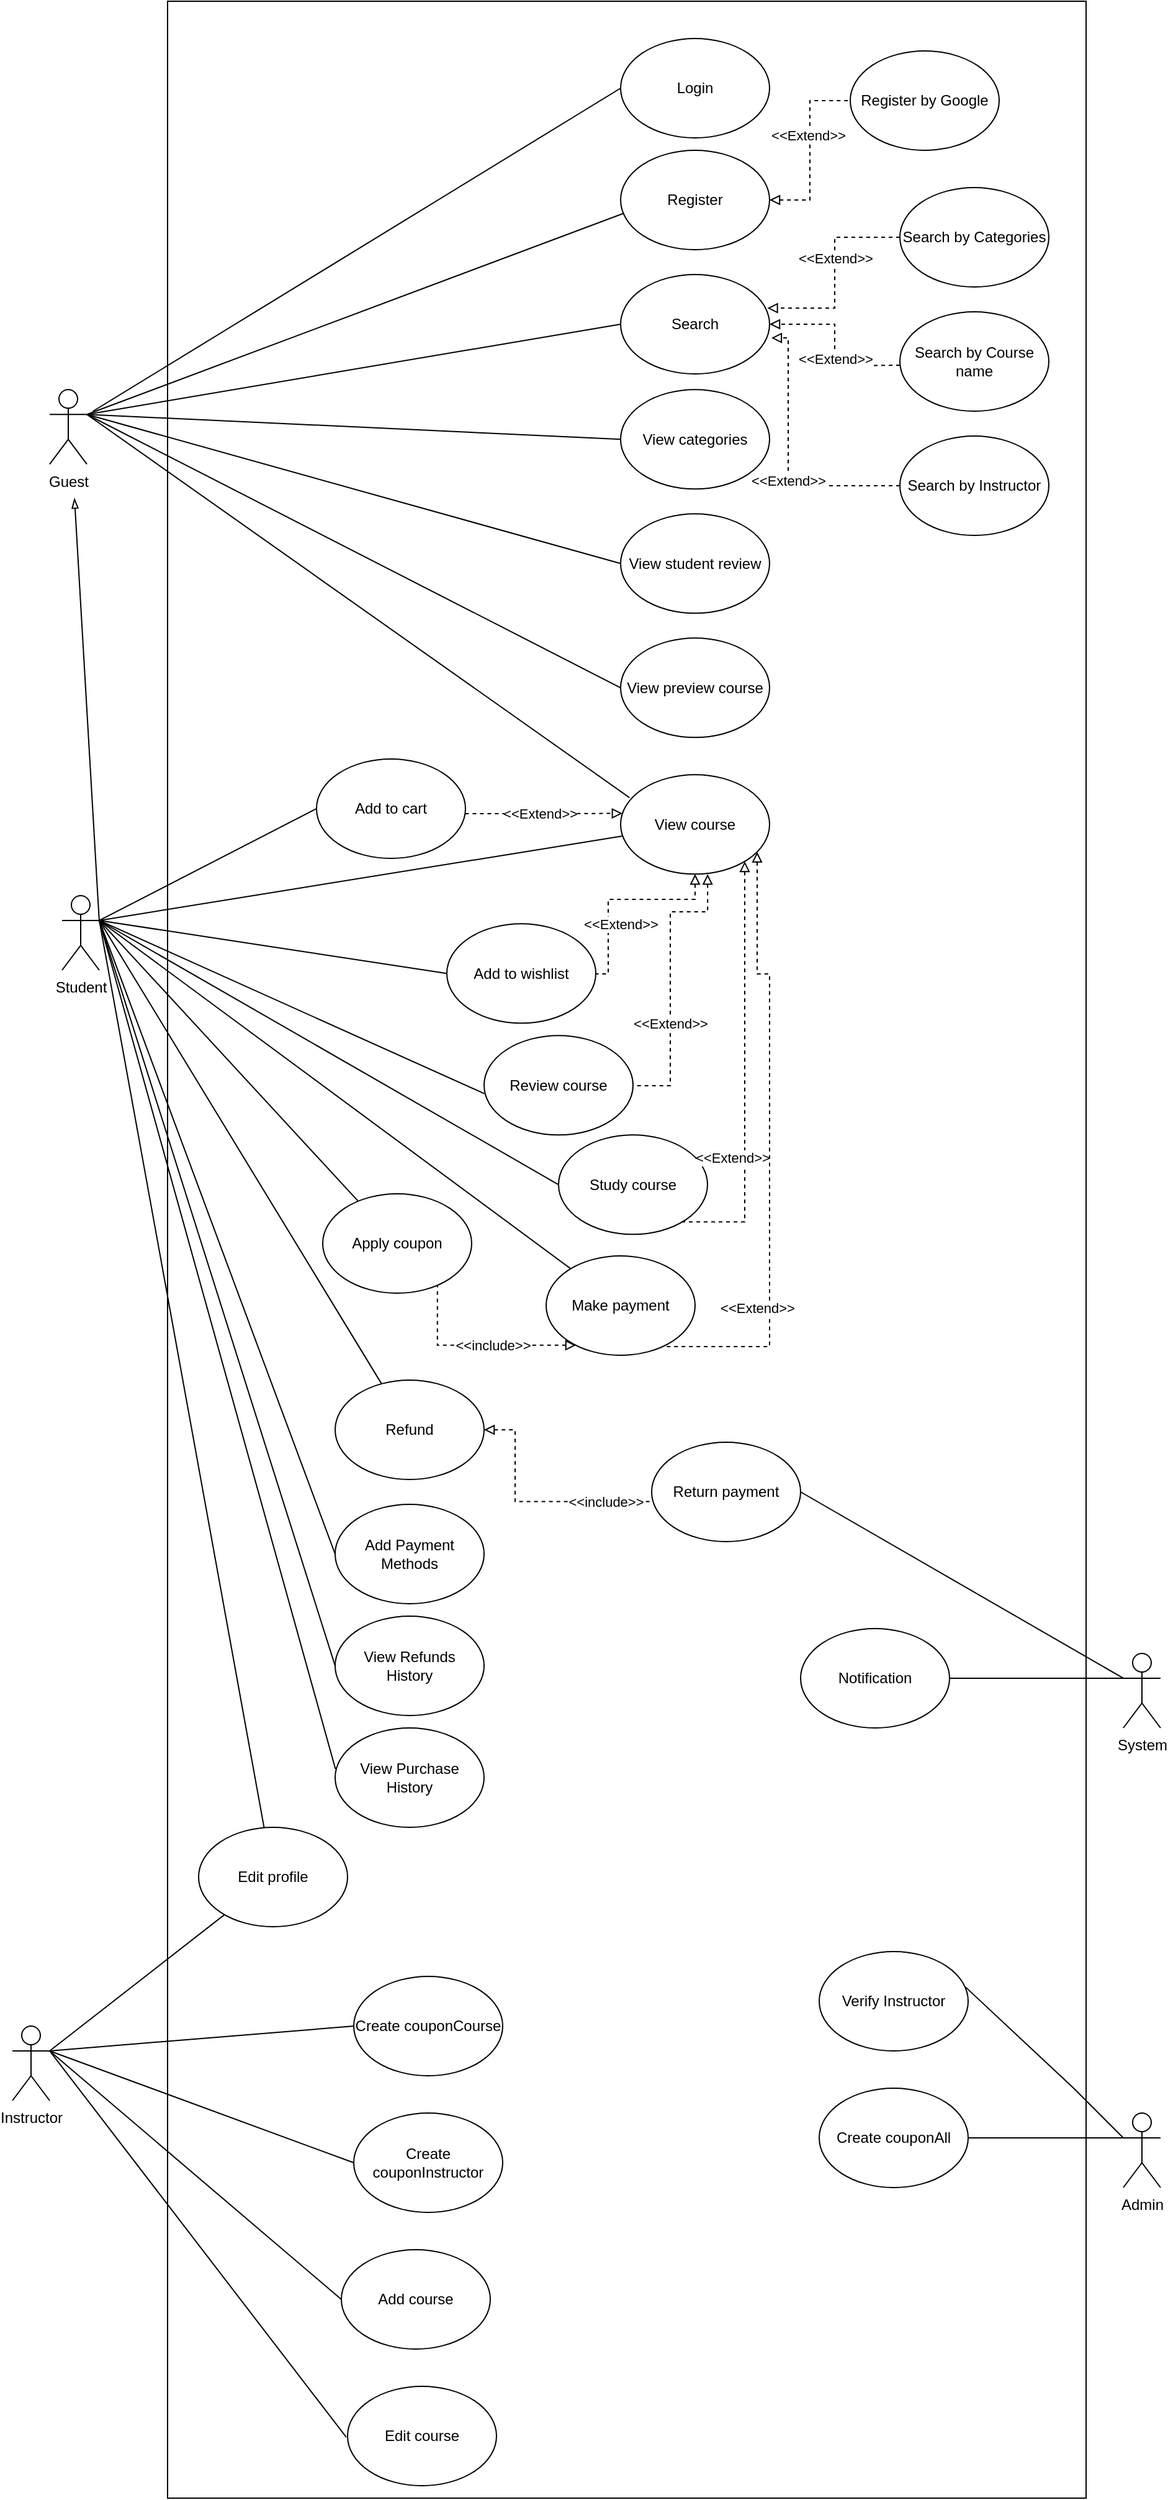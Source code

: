 <mxfile version="21.1.1" type="github">
  <diagram name="Page-1" id="NdD3XxwZcL9HfhGW4-kb">
    <mxGraphModel dx="4440" dy="5350" grid="1" gridSize="10" guides="1" tooltips="1" connect="1" arrows="1" fold="1" page="1" pageScale="1" pageWidth="850" pageHeight="1100" math="0" shadow="0">
      <root>
        <mxCell id="0" />
        <mxCell id="1" parent="0" />
        <mxCell id="q436bPKmCXlvHji29vo7-1" value="" style="rounded=0;whiteSpace=wrap;html=1;fillColor=none;" vertex="1" parent="1">
          <mxGeometry x="230" y="-190" width="740" height="2010" as="geometry" />
        </mxCell>
        <mxCell id="q436bPKmCXlvHji29vo7-2" value="Admin&lt;br&gt;" style="shape=umlActor;verticalLabelPosition=bottom;verticalAlign=top;html=1;outlineConnect=0;" vertex="1" parent="1">
          <mxGeometry x="1000" y="1510" width="30" height="60" as="geometry" />
        </mxCell>
        <mxCell id="q436bPKmCXlvHji29vo7-3" value="Guest" style="shape=umlActor;verticalLabelPosition=bottom;verticalAlign=top;html=1;outlineConnect=0;" vertex="1" parent="1">
          <mxGeometry x="135" y="122.64" width="30" height="60" as="geometry" />
        </mxCell>
        <mxCell id="q436bPKmCXlvHji29vo7-4" value="Student" style="shape=umlActor;verticalLabelPosition=bottom;verticalAlign=top;html=1;outlineConnect=0;" vertex="1" parent="1">
          <mxGeometry x="145" y="530" width="30" height="60" as="geometry" />
        </mxCell>
        <mxCell id="q436bPKmCXlvHji29vo7-5" value="Instructor" style="shape=umlActor;verticalLabelPosition=bottom;verticalAlign=top;html=1;outlineConnect=0;" vertex="1" parent="1">
          <mxGeometry x="105" y="1440" width="30" height="60" as="geometry" />
        </mxCell>
        <mxCell id="q436bPKmCXlvHji29vo7-6" value="Search" style="ellipse;whiteSpace=wrap;html=1;" vertex="1" parent="1">
          <mxGeometry x="595" y="30" width="120" height="80" as="geometry" />
        </mxCell>
        <mxCell id="q436bPKmCXlvHji29vo7-7" value="View categories" style="ellipse;whiteSpace=wrap;html=1;" vertex="1" parent="1">
          <mxGeometry x="595" y="122.64" width="120" height="80" as="geometry" />
        </mxCell>
        <mxCell id="q436bPKmCXlvHji29vo7-8" value="View student review" style="ellipse;whiteSpace=wrap;html=1;" vertex="1" parent="1">
          <mxGeometry x="595" y="222.64" width="120" height="80" as="geometry" />
        </mxCell>
        <mxCell id="q436bPKmCXlvHji29vo7-9" value="View preview course" style="ellipse;whiteSpace=wrap;html=1;" vertex="1" parent="1">
          <mxGeometry x="595" y="322.64" width="120" height="80" as="geometry" />
        </mxCell>
        <mxCell id="q436bPKmCXlvHji29vo7-10" style="edgeStyle=orthogonalEdgeStyle;rounded=0;orthogonalLoop=1;jettySize=auto;html=1;exitX=0.5;exitY=1;exitDx=0;exitDy=0;endArrow=none;endFill=0;startArrow=block;startFill=0;dashed=1;" edge="1" parent="1" source="q436bPKmCXlvHji29vo7-12" target="q436bPKmCXlvHji29vo7-15">
          <mxGeometry relative="1" as="geometry">
            <mxPoint x="735" y="612.64" as="targetPoint" />
            <Array as="points">
              <mxPoint x="655" y="533" />
              <mxPoint x="585" y="533" />
              <mxPoint x="585" y="593" />
            </Array>
          </mxGeometry>
        </mxCell>
        <mxCell id="q436bPKmCXlvHji29vo7-11" value="&amp;lt;&amp;lt;Extend&amp;gt;&amp;gt;" style="edgeLabel;html=1;align=center;verticalAlign=middle;resizable=0;points=[];" connectable="0" vertex="1" parent="q436bPKmCXlvHji29vo7-10">
          <mxGeometry x="0.209" y="5" relative="1" as="geometry">
            <mxPoint x="5" y="13" as="offset" />
          </mxGeometry>
        </mxCell>
        <mxCell id="q436bPKmCXlvHji29vo7-12" value="View course" style="ellipse;whiteSpace=wrap;html=1;" vertex="1" parent="1">
          <mxGeometry x="595" y="432.64" width="120" height="80" as="geometry" />
        </mxCell>
        <mxCell id="q436bPKmCXlvHji29vo7-13" style="edgeStyle=orthogonalEdgeStyle;rounded=0;orthogonalLoop=1;jettySize=auto;html=1;entryX=0.012;entryY=0.389;entryDx=0;entryDy=0;entryPerimeter=0;endArrow=block;endFill=0;dashed=1;" edge="1" parent="1" source="q436bPKmCXlvHji29vo7-14" target="q436bPKmCXlvHji29vo7-12">
          <mxGeometry relative="1" as="geometry">
            <Array as="points">
              <mxPoint x="510" y="464" />
              <mxPoint x="510" y="464" />
            </Array>
          </mxGeometry>
        </mxCell>
        <mxCell id="q436bPKmCXlvHji29vo7-14" value="Add to cart" style="ellipse;whiteSpace=wrap;html=1;" vertex="1" parent="1">
          <mxGeometry x="350" y="420" width="120" height="80" as="geometry" />
        </mxCell>
        <mxCell id="q436bPKmCXlvHji29vo7-15" value="Add to wishlist" style="ellipse;whiteSpace=wrap;html=1;" vertex="1" parent="1">
          <mxGeometry x="455" y="552.64" width="120" height="80" as="geometry" />
        </mxCell>
        <mxCell id="q436bPKmCXlvHji29vo7-16" value="Review course" style="ellipse;whiteSpace=wrap;html=1;" vertex="1" parent="1">
          <mxGeometry x="485" y="642.64" width="120" height="80" as="geometry" />
        </mxCell>
        <mxCell id="q436bPKmCXlvHji29vo7-17" value="Study course" style="ellipse;whiteSpace=wrap;html=1;" vertex="1" parent="1">
          <mxGeometry x="545" y="722.64" width="120" height="80" as="geometry" />
        </mxCell>
        <mxCell id="q436bPKmCXlvHji29vo7-18" style="edgeStyle=orthogonalEdgeStyle;rounded=0;orthogonalLoop=1;jettySize=auto;html=1;startArrow=block;startFill=0;endArrow=none;endFill=0;exitX=0.2;exitY=0.899;exitDx=0;exitDy=0;exitPerimeter=0;dashed=1;" edge="1" parent="1" source="q436bPKmCXlvHji29vo7-20">
          <mxGeometry relative="1" as="geometry">
            <mxPoint x="534.984" y="879.424" as="sourcePoint" />
            <mxPoint x="447.41" y="828.852" as="targetPoint" />
            <Array as="points">
              <mxPoint x="447" y="892" />
            </Array>
          </mxGeometry>
        </mxCell>
        <mxCell id="q436bPKmCXlvHji29vo7-19" value="&amp;lt;&amp;lt;include&amp;gt;&amp;gt;" style="edgeLabel;html=1;align=center;verticalAlign=middle;resizable=0;points=[];" connectable="0" vertex="1" parent="q436bPKmCXlvHji29vo7-18">
          <mxGeometry x="0.722" y="1" relative="1" as="geometry">
            <mxPoint x="45" y="39" as="offset" />
          </mxGeometry>
        </mxCell>
        <mxCell id="q436bPKmCXlvHji29vo7-20" value="Make payment" style="ellipse;whiteSpace=wrap;html=1;" vertex="1" parent="1">
          <mxGeometry x="535" y="820" width="120" height="80" as="geometry" />
        </mxCell>
        <mxCell id="q436bPKmCXlvHji29vo7-21" value="Apply coupon" style="ellipse;whiteSpace=wrap;html=1;" vertex="1" parent="1">
          <mxGeometry x="355" y="770" width="120" height="80" as="geometry" />
        </mxCell>
        <mxCell id="q436bPKmCXlvHji29vo7-22" value="Refund" style="ellipse;whiteSpace=wrap;html=1;" vertex="1" parent="1">
          <mxGeometry x="365" y="920" width="120" height="80" as="geometry" />
        </mxCell>
        <mxCell id="q436bPKmCXlvHji29vo7-23" value="Return payment" style="ellipse;whiteSpace=wrap;html=1;" vertex="1" parent="1">
          <mxGeometry x="620" y="970" width="120" height="80" as="geometry" />
        </mxCell>
        <mxCell id="q436bPKmCXlvHji29vo7-24" value="Create couponAll" style="ellipse;whiteSpace=wrap;html=1;" vertex="1" parent="1">
          <mxGeometry x="755" y="1490" width="120" height="80" as="geometry" />
        </mxCell>
        <mxCell id="q436bPKmCXlvHji29vo7-25" value="Create couponCourse" style="ellipse;whiteSpace=wrap;html=1;" vertex="1" parent="1">
          <mxGeometry x="380" y="1400" width="120" height="80" as="geometry" />
        </mxCell>
        <mxCell id="q436bPKmCXlvHji29vo7-26" value="Create couponInstructor" style="ellipse;whiteSpace=wrap;html=1;" vertex="1" parent="1">
          <mxGeometry x="380" y="1510" width="120" height="80" as="geometry" />
        </mxCell>
        <mxCell id="q436bPKmCXlvHji29vo7-27" value="Add course" style="ellipse;whiteSpace=wrap;html=1;" vertex="1" parent="1">
          <mxGeometry x="370" y="1620" width="120" height="80" as="geometry" />
        </mxCell>
        <mxCell id="q436bPKmCXlvHji29vo7-28" value="Edit profile" style="ellipse;whiteSpace=wrap;html=1;" vertex="1" parent="1">
          <mxGeometry x="255" y="1280" width="120" height="80" as="geometry" />
        </mxCell>
        <mxCell id="q436bPKmCXlvHji29vo7-29" value="Edit course" style="ellipse;whiteSpace=wrap;html=1;" vertex="1" parent="1">
          <mxGeometry x="375" y="1730" width="120" height="80" as="geometry" />
        </mxCell>
        <mxCell id="q436bPKmCXlvHji29vo7-30" value="" style="endArrow=none;html=1;rounded=0;exitX=1;exitY=0.333;exitDx=0;exitDy=0;exitPerimeter=0;" edge="1" parent="1" source="q436bPKmCXlvHji29vo7-3">
          <mxGeometry width="50" height="50" relative="1" as="geometry">
            <mxPoint x="365" y="152.64" as="sourcePoint" />
            <mxPoint x="595" y="70" as="targetPoint" />
          </mxGeometry>
        </mxCell>
        <mxCell id="q436bPKmCXlvHji29vo7-31" value="" style="endArrow=none;html=1;rounded=0;entryX=0;entryY=0.5;entryDx=0;entryDy=0;exitX=1;exitY=0.333;exitDx=0;exitDy=0;exitPerimeter=0;" edge="1" parent="1" source="q436bPKmCXlvHji29vo7-3" target="q436bPKmCXlvHji29vo7-7">
          <mxGeometry width="50" height="50" relative="1" as="geometry">
            <mxPoint x="245" y="140" as="sourcePoint" />
            <mxPoint x="575" y="102.64" as="targetPoint" />
          </mxGeometry>
        </mxCell>
        <mxCell id="q436bPKmCXlvHji29vo7-32" value="" style="endArrow=none;html=1;rounded=0;exitX=1;exitY=0.333;exitDx=0;exitDy=0;exitPerimeter=0;entryX=0;entryY=0.5;entryDx=0;entryDy=0;" edge="1" parent="1" source="q436bPKmCXlvHji29vo7-3" target="q436bPKmCXlvHji29vo7-8">
          <mxGeometry width="50" height="50" relative="1" as="geometry">
            <mxPoint x="525" y="152.64" as="sourcePoint" />
            <mxPoint x="575" y="102.64" as="targetPoint" />
          </mxGeometry>
        </mxCell>
        <mxCell id="q436bPKmCXlvHji29vo7-33" value="" style="endArrow=none;html=1;rounded=0;exitX=0;exitY=0.333;exitDx=0;exitDy=0;exitPerimeter=0;entryX=1;entryY=0.5;entryDx=0;entryDy=0;" edge="1" parent="1" source="q436bPKmCXlvHji29vo7-2" target="q436bPKmCXlvHji29vo7-24">
          <mxGeometry width="50" height="50" relative="1" as="geometry">
            <mxPoint x="790" y="1172.64" as="sourcePoint" />
            <mxPoint x="840" y="1122.64" as="targetPoint" />
          </mxGeometry>
        </mxCell>
        <mxCell id="q436bPKmCXlvHji29vo7-34" value="" style="endArrow=none;html=1;rounded=0;entryX=0;entryY=0.5;entryDx=0;entryDy=0;exitX=1;exitY=0.333;exitDx=0;exitDy=0;exitPerimeter=0;" edge="1" parent="1" source="q436bPKmCXlvHji29vo7-3" target="q436bPKmCXlvHji29vo7-9">
          <mxGeometry width="50" height="50" relative="1" as="geometry">
            <mxPoint x="165" y="150" as="sourcePoint" />
            <mxPoint x="725" y="272.64" as="targetPoint" />
          </mxGeometry>
        </mxCell>
        <mxCell id="q436bPKmCXlvHji29vo7-35" value="" style="endArrow=none;html=1;rounded=0;entryX=0.059;entryY=0.23;entryDx=0;entryDy=0;exitX=1;exitY=0.333;exitDx=0;exitDy=0;exitPerimeter=0;entryPerimeter=0;" edge="1" parent="1" source="q436bPKmCXlvHji29vo7-3" target="q436bPKmCXlvHji29vo7-12">
          <mxGeometry width="50" height="50" relative="1" as="geometry">
            <mxPoint x="165" y="140" as="sourcePoint" />
            <mxPoint x="725" y="272.64" as="targetPoint" />
          </mxGeometry>
        </mxCell>
        <mxCell id="q436bPKmCXlvHji29vo7-36" value="" style="endArrow=none;html=1;rounded=0;entryX=0;entryY=0.5;entryDx=0;entryDy=0;exitX=1;exitY=0.333;exitDx=0;exitDy=0;exitPerimeter=0;" edge="1" parent="1" source="q436bPKmCXlvHji29vo7-4" target="q436bPKmCXlvHji29vo7-14">
          <mxGeometry width="50" height="50" relative="1" as="geometry">
            <mxPoint x="345" y="592.64" as="sourcePoint" />
            <mxPoint x="725" y="532.64" as="targetPoint" />
          </mxGeometry>
        </mxCell>
        <mxCell id="q436bPKmCXlvHji29vo7-37" value="" style="endArrow=none;html=1;rounded=0;exitX=1;exitY=0.333;exitDx=0;exitDy=0;exitPerimeter=0;" edge="1" parent="1" source="q436bPKmCXlvHji29vo7-4" target="q436bPKmCXlvHji29vo7-12">
          <mxGeometry width="50" height="50" relative="1" as="geometry">
            <mxPoint x="675" y="502.64" as="sourcePoint" />
            <mxPoint x="725" y="452.64" as="targetPoint" />
          </mxGeometry>
        </mxCell>
        <mxCell id="q436bPKmCXlvHji29vo7-38" value="" style="endArrow=none;html=1;rounded=0;entryX=0;entryY=0.5;entryDx=0;entryDy=0;" edge="1" parent="1" target="q436bPKmCXlvHji29vo7-15">
          <mxGeometry width="50" height="50" relative="1" as="geometry">
            <mxPoint x="175" y="550" as="sourcePoint" />
            <mxPoint x="725" y="452.64" as="targetPoint" />
          </mxGeometry>
        </mxCell>
        <mxCell id="q436bPKmCXlvHji29vo7-39" value="" style="endArrow=none;html=1;rounded=0;exitX=1;exitY=0.333;exitDx=0;exitDy=0;exitPerimeter=0;entryX=0.003;entryY=0.585;entryDx=0;entryDy=0;entryPerimeter=0;" edge="1" parent="1" source="q436bPKmCXlvHji29vo7-4" target="q436bPKmCXlvHji29vo7-16">
          <mxGeometry width="50" height="50" relative="1" as="geometry">
            <mxPoint x="675" y="762.64" as="sourcePoint" />
            <mxPoint x="725" y="712.64" as="targetPoint" />
          </mxGeometry>
        </mxCell>
        <mxCell id="q436bPKmCXlvHji29vo7-40" value="" style="endArrow=none;html=1;rounded=0;entryX=0;entryY=0.5;entryDx=0;entryDy=0;" edge="1" parent="1" target="q436bPKmCXlvHji29vo7-17">
          <mxGeometry width="50" height="50" relative="1" as="geometry">
            <mxPoint x="175" y="550" as="sourcePoint" />
            <mxPoint x="725" y="712.64" as="targetPoint" />
          </mxGeometry>
        </mxCell>
        <mxCell id="q436bPKmCXlvHji29vo7-41" value="" style="endArrow=none;html=1;rounded=0;" edge="1" parent="1" target="q436bPKmCXlvHji29vo7-20">
          <mxGeometry width="50" height="50" relative="1" as="geometry">
            <mxPoint x="175" y="550" as="sourcePoint" />
            <mxPoint x="526.32" y="884.56" as="targetPoint" />
          </mxGeometry>
        </mxCell>
        <mxCell id="q436bPKmCXlvHji29vo7-42" style="edgeStyle=orthogonalEdgeStyle;rounded=0;orthogonalLoop=1;jettySize=auto;html=1;exitX=0.584;exitY=1;exitDx=0;exitDy=0;endArrow=none;endFill=0;exitPerimeter=0;startArrow=block;startFill=0;dashed=1;" edge="1" parent="1" source="q436bPKmCXlvHji29vo7-12" target="q436bPKmCXlvHji29vo7-16">
          <mxGeometry relative="1" as="geometry">
            <mxPoint x="695" y="662.64" as="targetPoint" />
            <mxPoint x="665" y="522.64" as="sourcePoint" />
            <Array as="points">
              <mxPoint x="665" y="543" />
              <mxPoint x="635" y="543" />
              <mxPoint x="635" y="683" />
            </Array>
          </mxGeometry>
        </mxCell>
        <mxCell id="q436bPKmCXlvHji29vo7-43" value="&amp;lt;&amp;lt;Extend&amp;gt;&amp;gt;" style="edgeLabel;html=1;align=center;verticalAlign=middle;resizable=0;points=[];" connectable="0" vertex="1" parent="q436bPKmCXlvHji29vo7-42">
          <mxGeometry x="0.209" y="5" relative="1" as="geometry">
            <mxPoint x="-5" y="11" as="offset" />
          </mxGeometry>
        </mxCell>
        <mxCell id="q436bPKmCXlvHji29vo7-44" style="edgeStyle=orthogonalEdgeStyle;rounded=0;orthogonalLoop=1;jettySize=auto;html=1;endArrow=none;endFill=0;startArrow=block;startFill=0;dashed=1;" edge="1" parent="1" source="q436bPKmCXlvHji29vo7-12">
          <mxGeometry relative="1" as="geometry">
            <mxPoint x="645" y="792.64" as="targetPoint" />
            <mxPoint x="705" y="533.64" as="sourcePoint" />
            <Array as="points">
              <mxPoint x="695" y="793" />
            </Array>
          </mxGeometry>
        </mxCell>
        <mxCell id="q436bPKmCXlvHji29vo7-45" value="&amp;lt;&amp;lt;Extend&amp;gt;&amp;gt;" style="edgeLabel;html=1;align=center;verticalAlign=middle;resizable=0;points=[];" connectable="0" vertex="1" parent="q436bPKmCXlvHji29vo7-44">
          <mxGeometry x="0.209" y="5" relative="1" as="geometry">
            <mxPoint x="-15" y="33" as="offset" />
          </mxGeometry>
        </mxCell>
        <mxCell id="q436bPKmCXlvHji29vo7-46" style="edgeStyle=orthogonalEdgeStyle;rounded=0;orthogonalLoop=1;jettySize=auto;html=1;endArrow=none;endFill=0;startArrow=block;startFill=0;dashed=1;" edge="1" parent="1" source="q436bPKmCXlvHji29vo7-12" target="q436bPKmCXlvHji29vo7-20">
          <mxGeometry relative="1" as="geometry">
            <mxPoint x="645" y="892.64" as="targetPoint" />
            <mxPoint x="685" y="520.64" as="sourcePoint" />
            <Array as="points">
              <mxPoint x="705" y="593" />
              <mxPoint x="715" y="593" />
              <mxPoint x="715" y="893" />
            </Array>
          </mxGeometry>
        </mxCell>
        <mxCell id="q436bPKmCXlvHji29vo7-47" value="&amp;lt;&amp;lt;Extend&amp;gt;&amp;gt;" style="edgeLabel;html=1;align=center;verticalAlign=middle;resizable=0;points=[];" connectable="0" vertex="1" parent="q436bPKmCXlvHji29vo7-46">
          <mxGeometry x="0.209" y="5" relative="1" as="geometry">
            <mxPoint x="-15" y="78" as="offset" />
          </mxGeometry>
        </mxCell>
        <mxCell id="q436bPKmCXlvHji29vo7-48" value="" style="endArrow=none;html=1;rounded=0;" edge="1" parent="1" source="q436bPKmCXlvHji29vo7-21">
          <mxGeometry width="50" height="50" relative="1" as="geometry">
            <mxPoint x="285" y="950" as="sourcePoint" />
            <mxPoint x="175" y="550" as="targetPoint" />
          </mxGeometry>
        </mxCell>
        <mxCell id="q436bPKmCXlvHji29vo7-49" value="" style="endArrow=none;html=1;rounded=0;" edge="1" parent="1" source="q436bPKmCXlvHji29vo7-22">
          <mxGeometry width="50" height="50" relative="1" as="geometry">
            <mxPoint x="195" y="790" as="sourcePoint" />
            <mxPoint x="175" y="550" as="targetPoint" />
          </mxGeometry>
        </mxCell>
        <mxCell id="q436bPKmCXlvHji29vo7-50" value="" style="endArrow=none;html=1;rounded=0;exitX=1;exitY=0.333;exitDx=0;exitDy=0;exitPerimeter=0;" edge="1" parent="1" source="q436bPKmCXlvHji29vo7-5" target="q436bPKmCXlvHji29vo7-28">
          <mxGeometry width="50" height="50" relative="1" as="geometry">
            <mxPoint x="375" y="1100" as="sourcePoint" />
            <mxPoint x="425" y="1050" as="targetPoint" />
          </mxGeometry>
        </mxCell>
        <mxCell id="q436bPKmCXlvHji29vo7-51" value="" style="endArrow=none;html=1;rounded=0;entryX=1;entryY=0.333;entryDx=0;entryDy=0;entryPerimeter=0;" edge="1" parent="1" source="q436bPKmCXlvHji29vo7-28" target="q436bPKmCXlvHji29vo7-4">
          <mxGeometry width="50" height="50" relative="1" as="geometry">
            <mxPoint x="375" y="860" as="sourcePoint" />
            <mxPoint x="325" y="590" as="targetPoint" />
          </mxGeometry>
        </mxCell>
        <mxCell id="q436bPKmCXlvHji29vo7-52" style="edgeStyle=orthogonalEdgeStyle;rounded=0;orthogonalLoop=1;jettySize=auto;html=1;entryX=-0.013;entryY=0.597;entryDx=0;entryDy=0;startArrow=block;startFill=0;endArrow=none;endFill=0;dashed=1;exitX=1;exitY=0.5;exitDx=0;exitDy=0;entryPerimeter=0;" edge="1" parent="1" source="q436bPKmCXlvHji29vo7-22" target="q436bPKmCXlvHji29vo7-23">
          <mxGeometry relative="1" as="geometry">
            <mxPoint x="425" y="1000" as="sourcePoint" />
            <mxPoint x="265" y="1050" as="targetPoint" />
            <Array as="points">
              <mxPoint x="510" y="960" />
              <mxPoint x="510" y="1018" />
            </Array>
          </mxGeometry>
        </mxCell>
        <mxCell id="q436bPKmCXlvHji29vo7-53" value="&amp;lt;&amp;lt;include&amp;gt;&amp;gt;" style="edgeLabel;html=1;align=center;verticalAlign=middle;resizable=0;points=[];" connectable="0" vertex="1" parent="q436bPKmCXlvHji29vo7-52">
          <mxGeometry x="0.316" relative="1" as="geometry">
            <mxPoint x="30" as="offset" />
          </mxGeometry>
        </mxCell>
        <mxCell id="q436bPKmCXlvHji29vo7-54" value="" style="endArrow=none;html=1;rounded=0;entryX=1;entryY=0.333;entryDx=0;entryDy=0;entryPerimeter=0;exitX=0.033;exitY=0.637;exitDx=0;exitDy=0;exitPerimeter=0;" edge="1" parent="1" target="q436bPKmCXlvHji29vo7-5">
          <mxGeometry width="50" height="50" relative="1" as="geometry">
            <mxPoint x="373.96" y="1770.96" as="sourcePoint" />
            <mxPoint x="-100" y="2180" as="targetPoint" />
          </mxGeometry>
        </mxCell>
        <mxCell id="q436bPKmCXlvHji29vo7-55" value="" style="endArrow=none;html=1;rounded=0;exitX=0;exitY=0.5;exitDx=0;exitDy=0;" edge="1" parent="1" source="q436bPKmCXlvHji29vo7-27">
          <mxGeometry width="50" height="50" relative="1" as="geometry">
            <mxPoint x="-150" y="2020" as="sourcePoint" />
            <mxPoint x="135" y="1460" as="targetPoint" />
          </mxGeometry>
        </mxCell>
        <mxCell id="q436bPKmCXlvHji29vo7-56" value="" style="endArrow=none;html=1;rounded=0;exitX=0;exitY=0.5;exitDx=0;exitDy=0;entryX=1;entryY=0.333;entryDx=0;entryDy=0;entryPerimeter=0;" edge="1" parent="1" source="q436bPKmCXlvHji29vo7-26" target="q436bPKmCXlvHji29vo7-5">
          <mxGeometry width="50" height="50" relative="1" as="geometry">
            <mxPoint x="-150" y="2020" as="sourcePoint" />
            <mxPoint x="150" y="1820" as="targetPoint" />
          </mxGeometry>
        </mxCell>
        <mxCell id="q436bPKmCXlvHji29vo7-57" value="" style="endArrow=none;html=1;rounded=0;exitX=0;exitY=0.5;exitDx=0;exitDy=0;entryX=1;entryY=0.333;entryDx=0;entryDy=0;entryPerimeter=0;" edge="1" parent="1" source="q436bPKmCXlvHji29vo7-25" target="q436bPKmCXlvHji29vo7-5">
          <mxGeometry width="50" height="50" relative="1" as="geometry">
            <mxPoint x="-150" y="2020" as="sourcePoint" />
            <mxPoint x="80" y="1940" as="targetPoint" />
          </mxGeometry>
        </mxCell>
        <mxCell id="q436bPKmCXlvHji29vo7-58" value="" style="endArrow=blockThin;html=1;rounded=0;endFill=0;" edge="1" parent="1">
          <mxGeometry width="50" height="50" relative="1" as="geometry">
            <mxPoint x="175" y="551.28" as="sourcePoint" />
            <mxPoint x="155" y="210" as="targetPoint" />
          </mxGeometry>
        </mxCell>
        <mxCell id="q436bPKmCXlvHji29vo7-59" value="Login" style="ellipse;whiteSpace=wrap;html=1;" vertex="1" parent="1">
          <mxGeometry x="595" y="-160" width="120" height="80" as="geometry" />
        </mxCell>
        <mxCell id="q436bPKmCXlvHji29vo7-60" style="edgeStyle=orthogonalEdgeStyle;rounded=0;orthogonalLoop=1;jettySize=auto;html=1;entryX=0;entryY=0.5;entryDx=0;entryDy=0;dashed=1;endArrow=none;endFill=0;startArrow=block;startFill=0;" edge="1" parent="1" source="q436bPKmCXlvHji29vo7-62" target="q436bPKmCXlvHji29vo7-83">
          <mxGeometry relative="1" as="geometry" />
        </mxCell>
        <mxCell id="q436bPKmCXlvHji29vo7-61" value="&amp;lt;&amp;lt;Extend&amp;gt;&amp;gt;" style="edgeLabel;html=1;align=center;verticalAlign=middle;resizable=0;points=[];" connectable="0" vertex="1" parent="q436bPKmCXlvHji29vo7-60">
          <mxGeometry x="0.168" y="2" relative="1" as="geometry">
            <mxPoint as="offset" />
          </mxGeometry>
        </mxCell>
        <mxCell id="q436bPKmCXlvHji29vo7-62" value="Register" style="ellipse;whiteSpace=wrap;html=1;" vertex="1" parent="1">
          <mxGeometry x="595" y="-70" width="120" height="80" as="geometry" />
        </mxCell>
        <mxCell id="q436bPKmCXlvHji29vo7-63" style="edgeStyle=orthogonalEdgeStyle;rounded=0;orthogonalLoop=1;jettySize=auto;html=1;exitX=0;exitY=0.333;exitDx=0;exitDy=0;exitPerimeter=0;endArrow=none;endFill=0;" edge="1" parent="1" source="q436bPKmCXlvHji29vo7-64" target="q436bPKmCXlvHji29vo7-65">
          <mxGeometry relative="1" as="geometry">
            <Array as="points">
              <mxPoint x="790" y="1160" />
            </Array>
          </mxGeometry>
        </mxCell>
        <mxCell id="q436bPKmCXlvHji29vo7-64" value="System" style="shape=umlActor;verticalLabelPosition=bottom;verticalAlign=top;html=1;outlineConnect=0;" vertex="1" parent="1">
          <mxGeometry x="1000" y="1140" width="30" height="60" as="geometry" />
        </mxCell>
        <mxCell id="q436bPKmCXlvHji29vo7-65" value="Notification" style="ellipse;whiteSpace=wrap;html=1;" vertex="1" parent="1">
          <mxGeometry x="740" y="1120" width="120" height="80" as="geometry" />
        </mxCell>
        <mxCell id="q436bPKmCXlvHji29vo7-66" value="Add Payment Methods" style="ellipse;whiteSpace=wrap;html=1;" vertex="1" parent="1">
          <mxGeometry x="365" y="1020" width="120" height="80" as="geometry" />
        </mxCell>
        <mxCell id="q436bPKmCXlvHji29vo7-67" value="View Purchase History" style="ellipse;whiteSpace=wrap;html=1;" vertex="1" parent="1">
          <mxGeometry x="365" y="1200" width="120" height="80" as="geometry" />
        </mxCell>
        <mxCell id="q436bPKmCXlvHji29vo7-68" value="View Refunds &lt;br&gt;History" style="ellipse;whiteSpace=wrap;html=1;" vertex="1" parent="1">
          <mxGeometry x="365" y="1110" width="120" height="80" as="geometry" />
        </mxCell>
        <mxCell id="q436bPKmCXlvHji29vo7-69" value="" style="endArrow=none;html=1;rounded=0;entryX=0.023;entryY=0.633;entryDx=0;entryDy=0;entryPerimeter=0;exitX=1;exitY=0.333;exitDx=0;exitDy=0;exitPerimeter=0;" edge="1" parent="1" source="q436bPKmCXlvHji29vo7-3" target="q436bPKmCXlvHji29vo7-62">
          <mxGeometry width="50" height="50" relative="1" as="geometry">
            <mxPoint x="170" y="140" as="sourcePoint" />
            <mxPoint x="595" y="60" as="targetPoint" />
            <Array as="points" />
          </mxGeometry>
        </mxCell>
        <mxCell id="q436bPKmCXlvHji29vo7-70" value="" style="endArrow=none;html=1;rounded=0;entryX=0.023;entryY=0.633;entryDx=0;entryDy=0;entryPerimeter=0;" edge="1" parent="1">
          <mxGeometry width="50" height="50" relative="1" as="geometry">
            <mxPoint x="170" y="140" as="sourcePoint" />
            <mxPoint x="595" y="-120" as="targetPoint" />
            <Array as="points" />
          </mxGeometry>
        </mxCell>
        <mxCell id="q436bPKmCXlvHji29vo7-71" value="&amp;lt;&amp;lt;Extend&amp;gt;&amp;gt;" style="edgeLabel;html=1;align=center;verticalAlign=middle;resizable=0;points=[];" connectable="0" vertex="1" parent="1">
          <mxGeometry x="529.997" y="463.997" as="geometry" />
        </mxCell>
        <mxCell id="q436bPKmCXlvHji29vo7-72" style="edgeStyle=orthogonalEdgeStyle;rounded=0;orthogonalLoop=1;jettySize=auto;html=1;exitX=0;exitY=0.5;exitDx=0;exitDy=0;entryX=0.985;entryY=0.338;entryDx=0;entryDy=0;entryPerimeter=0;dashed=1;endArrow=block;endFill=0;" edge="1" parent="1" source="q436bPKmCXlvHji29vo7-74" target="q436bPKmCXlvHji29vo7-6">
          <mxGeometry relative="1" as="geometry" />
        </mxCell>
        <mxCell id="q436bPKmCXlvHji29vo7-73" value="&amp;lt;&amp;lt;Extend&amp;gt;&amp;gt;" style="edgeLabel;html=1;align=center;verticalAlign=middle;resizable=0;points=[];" connectable="0" vertex="1" parent="q436bPKmCXlvHji29vo7-72">
          <mxGeometry x="-0.154" relative="1" as="geometry">
            <mxPoint as="offset" />
          </mxGeometry>
        </mxCell>
        <mxCell id="q436bPKmCXlvHji29vo7-74" value="Search by Categories" style="ellipse;whiteSpace=wrap;html=1;" vertex="1" parent="1">
          <mxGeometry x="820" y="-40" width="120" height="80" as="geometry" />
        </mxCell>
        <mxCell id="q436bPKmCXlvHji29vo7-75" value="Search by Course name" style="ellipse;whiteSpace=wrap;html=1;" vertex="1" parent="1">
          <mxGeometry x="820" y="60.0" width="120" height="80" as="geometry" />
        </mxCell>
        <mxCell id="q436bPKmCXlvHji29vo7-76" value="Search by Instructor" style="ellipse;whiteSpace=wrap;html=1;" vertex="1" parent="1">
          <mxGeometry x="820" y="160" width="120" height="80" as="geometry" />
        </mxCell>
        <mxCell id="q436bPKmCXlvHji29vo7-77" value="Verify Instructor" style="ellipse;whiteSpace=wrap;html=1;" vertex="1" parent="1">
          <mxGeometry x="755" y="1380" width="120" height="80" as="geometry" />
        </mxCell>
        <mxCell id="q436bPKmCXlvHji29vo7-78" value="" style="endArrow=none;html=1;rounded=0;entryX=1;entryY=0.333;entryDx=0;entryDy=0;entryPerimeter=0;exitX=0;exitY=0.5;exitDx=0;exitDy=0;" edge="1" parent="1" source="q436bPKmCXlvHji29vo7-66" target="q436bPKmCXlvHji29vo7-4">
          <mxGeometry width="50" height="50" relative="1" as="geometry">
            <mxPoint x="365" y="1063" as="sourcePoint" />
            <mxPoint x="180" y="550" as="targetPoint" />
          </mxGeometry>
        </mxCell>
        <mxCell id="q436bPKmCXlvHji29vo7-79" value="" style="endArrow=none;html=1;rounded=0;entryX=1;entryY=0.333;entryDx=0;entryDy=0;entryPerimeter=0;exitX=0.002;exitY=0.412;exitDx=0;exitDy=0;exitPerimeter=0;" edge="1" parent="1" source="q436bPKmCXlvHji29vo7-67" target="q436bPKmCXlvHji29vo7-4">
          <mxGeometry width="50" height="50" relative="1" as="geometry">
            <mxPoint x="365" y="1240" as="sourcePoint" />
            <mxPoint x="175" y="730" as="targetPoint" />
          </mxGeometry>
        </mxCell>
        <mxCell id="q436bPKmCXlvHji29vo7-80" value="" style="endArrow=none;html=1;rounded=0;entryX=1;entryY=0.333;entryDx=0;entryDy=0;entryPerimeter=0;exitX=0;exitY=0.5;exitDx=0;exitDy=0;" edge="1" parent="1" source="q436bPKmCXlvHji29vo7-68" target="q436bPKmCXlvHji29vo7-4">
          <mxGeometry width="50" height="50" relative="1" as="geometry">
            <mxPoint x="380" y="1235.64" as="sourcePoint" />
            <mxPoint x="190" y="552.64" as="targetPoint" />
          </mxGeometry>
        </mxCell>
        <mxCell id="q436bPKmCXlvHji29vo7-81" value="" style="endArrow=none;html=1;rounded=0;exitX=0;exitY=0.333;exitDx=0;exitDy=0;entryX=0.982;entryY=0.357;entryDx=0;entryDy=0;entryPerimeter=0;exitPerimeter=0;" edge="1" parent="1" source="q436bPKmCXlvHji29vo7-2" target="q436bPKmCXlvHji29vo7-77">
          <mxGeometry width="50" height="50" relative="1" as="geometry">
            <mxPoint x="1120" y="1510" as="sourcePoint" />
            <mxPoint x="875" y="1420" as="targetPoint" />
            <Array as="points">
              <mxPoint x="960" y="1490" />
            </Array>
          </mxGeometry>
        </mxCell>
        <mxCell id="q436bPKmCXlvHji29vo7-82" value="" style="endArrow=none;html=1;rounded=0;exitX=0;exitY=0.333;exitDx=0;exitDy=0;exitPerimeter=0;" edge="1" parent="1" source="q436bPKmCXlvHji29vo7-64">
          <mxGeometry width="50" height="50" relative="1" as="geometry">
            <mxPoint x="867" y="1131" as="sourcePoint" />
            <mxPoint x="740" y="1010" as="targetPoint" />
          </mxGeometry>
        </mxCell>
        <mxCell id="q436bPKmCXlvHji29vo7-83" value="Register by Google" style="ellipse;whiteSpace=wrap;html=1;" vertex="1" parent="1">
          <mxGeometry x="780" y="-150" width="120" height="80" as="geometry" />
        </mxCell>
        <mxCell id="q436bPKmCXlvHji29vo7-84" style="edgeStyle=orthogonalEdgeStyle;rounded=0;orthogonalLoop=1;jettySize=auto;html=1;exitX=0;exitY=0.5;exitDx=0;exitDy=0;entryX=1;entryY=0.5;entryDx=0;entryDy=0;dashed=1;endArrow=block;endFill=0;" edge="1" parent="1" target="q436bPKmCXlvHji29vo7-6">
          <mxGeometry relative="1" as="geometry">
            <mxPoint x="820" y="103" as="sourcePoint" />
            <mxPoint x="713" y="160" as="targetPoint" />
          </mxGeometry>
        </mxCell>
        <mxCell id="q436bPKmCXlvHji29vo7-85" value="&amp;lt;&amp;lt;Extend&amp;gt;&amp;gt;" style="edgeLabel;html=1;align=center;verticalAlign=middle;resizable=0;points=[];" connectable="0" vertex="1" parent="q436bPKmCXlvHji29vo7-84">
          <mxGeometry x="-0.154" relative="1" as="geometry">
            <mxPoint as="offset" />
          </mxGeometry>
        </mxCell>
        <mxCell id="q436bPKmCXlvHji29vo7-86" style="edgeStyle=orthogonalEdgeStyle;rounded=0;orthogonalLoop=1;jettySize=auto;html=1;exitX=0;exitY=0.5;exitDx=0;exitDy=0;entryX=1.012;entryY=0.638;entryDx=0;entryDy=0;dashed=1;endArrow=block;endFill=0;entryPerimeter=0;" edge="1" parent="1" source="q436bPKmCXlvHji29vo7-76" target="q436bPKmCXlvHji29vo7-6">
          <mxGeometry relative="1" as="geometry">
            <mxPoint x="830" y="113" as="sourcePoint" />
            <mxPoint x="725" y="80" as="targetPoint" />
            <Array as="points">
              <mxPoint x="730" y="200" />
              <mxPoint x="730" y="81" />
            </Array>
          </mxGeometry>
        </mxCell>
        <mxCell id="q436bPKmCXlvHji29vo7-87" value="&amp;lt;&amp;lt;Extend&amp;gt;&amp;gt;" style="edgeLabel;html=1;align=center;verticalAlign=middle;resizable=0;points=[];" connectable="0" vertex="1" parent="q436bPKmCXlvHji29vo7-86">
          <mxGeometry x="-0.154" relative="1" as="geometry">
            <mxPoint as="offset" />
          </mxGeometry>
        </mxCell>
      </root>
    </mxGraphModel>
  </diagram>
</mxfile>
